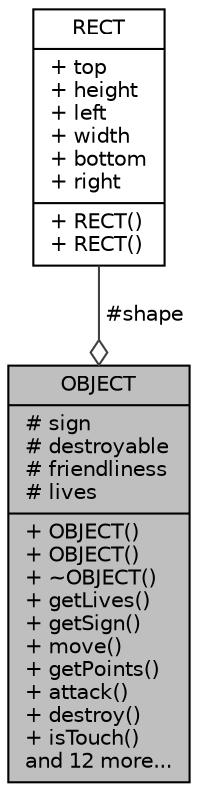 digraph "OBJECT"
{
  edge [fontname="Helvetica",fontsize="10",labelfontname="Helvetica",labelfontsize="10"];
  node [fontname="Helvetica",fontsize="10",shape=record];
  Node1 [label="{OBJECT\n|# sign\l# destroyable\l# friendliness\l# lives\l|+ OBJECT()\l+ OBJECT()\l+ ~OBJECT()\l+ getLives()\l+ getSign()\l+ move()\l+ getPoints()\l+ attack()\l+ destroy()\l+ isTouch()\land 12 more...\l}",height=0.2,width=0.4,color="black", fillcolor="grey75", style="filled", fontcolor="black"];
  Node2 -> Node1 [color="grey25",fontsize="10",style="solid",label=" #shape" ,arrowhead="odiamond",fontname="Helvetica"];
  Node2 [label="{RECT\n|+ top\l+ height\l+ left\l+ width\l+ bottom\l+ right\l|+ RECT()\l+ RECT()\l}",height=0.2,width=0.4,color="black", fillcolor="white", style="filled",URL="$structRECT.html"];
}
